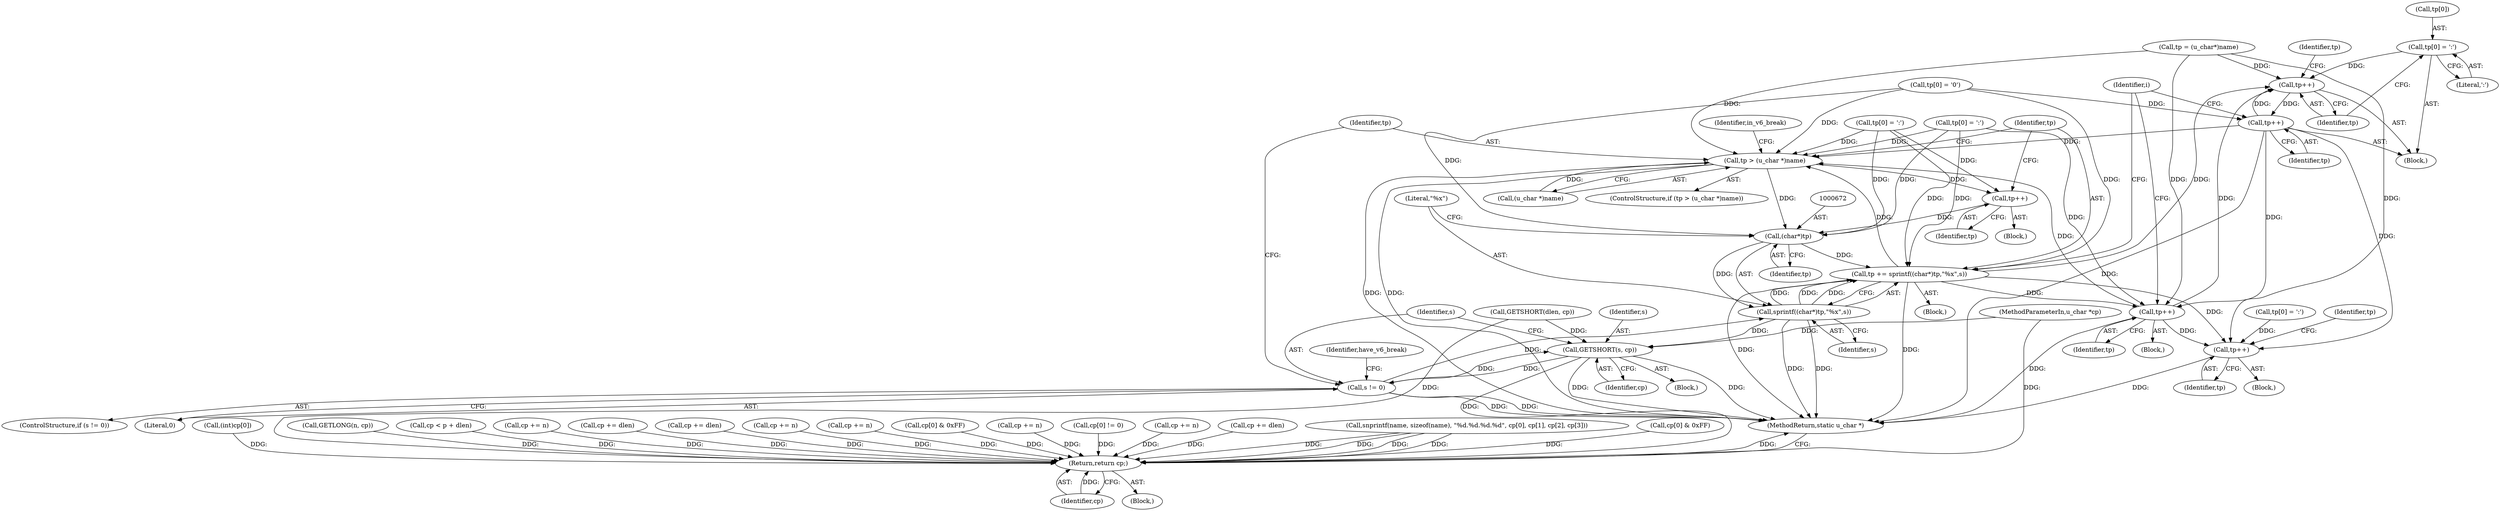 digraph "0_php-src_2fefae47716d501aec41c1102f3fd4531f070b05_0@pointer" {
"1000700" [label="(Call,tp[0] = ':')"];
"1000705" [label="(Call,tp++)"];
"1000712" [label="(Call,tp++)"];
"1000652" [label="(Call,tp > (u_char *)name)"];
"1000666" [label="(Call,tp++)"];
"1000671" [label="(Call,(char*)tp)"];
"1000668" [label="(Call,tp += sprintf((char*)tp,\"%x\",s))"];
"1000693" [label="(Call,tp++)"];
"1000724" [label="(Call,tp++)"];
"1000670" [label="(Call,sprintf((char*)tp,\"%x\",s))"];
"1000643" [label="(Call,GETSHORT(s, cp))"];
"1000647" [label="(Call,s != 0)"];
"1001216" [label="(Return,return cp;)"];
"1000673" [label="(Identifier,tp)"];
"1000699" [label="(Block,)"];
"1000718" [label="(Block,)"];
"1000667" [label="(Identifier,tp)"];
"1000757" [label="(Call,(int)cp[0])"];
"1000166" [label="(Call,GETSHORT(dlen, cp))"];
"1000705" [label="(Call,tp++)"];
"1000661" [label="(Call,tp[0] = ':')"];
"1000694" [label="(Identifier,tp)"];
"1000709" [label="(Identifier,tp)"];
"1000681" [label="(Block,)"];
"1000671" [label="(Call,(char*)tp)"];
"1001216" [label="(Return,return cp;)"];
"1000618" [label="(Call,GETLONG(n, cp))"];
"1000653" [label="(Identifier,tp)"];
"1000649" [label="(Literal,0)"];
"1000668" [label="(Call,tp += sprintf((char*)tp,\"%x\",s))"];
"1000724" [label="(Call,tp++)"];
"1000983" [label="(Call,cp < p + dlen)"];
"1000657" [label="(Block,)"];
"1001013" [label="(Call,cp += n)"];
"1000645" [label="(Identifier,cp)"];
"1001212" [label="(Call,cp += dlen)"];
"1000659" [label="(Identifier,in_v6_break)"];
"1000688" [label="(Call,tp[0] = ':')"];
"1000272" [label="(Call,cp += dlen)"];
"1000405" [label="(Call,cp += n)"];
"1000650" [label="(Block,)"];
"1000642" [label="(Block,)"];
"1001217" [label="(Identifier,cp)"];
"1000641" [label="(Identifier,i)"];
"1000707" [label="(Call,tp[0] = '0')"];
"1000680" [label="(Identifier,have_v6_break)"];
"1000670" [label="(Call,sprintf((char*)tp,\"%x\",s))"];
"1001218" [label="(MethodReturn,static u_char *)"];
"1000704" [label="(Literal,':')"];
"1000647" [label="(Call,s != 0)"];
"1000713" [label="(Identifier,tp)"];
"1000648" [label="(Identifier,s)"];
"1000652" [label="(Call,tp > (u_char *)name)"];
"1000112" [label="(Block,)"];
"1000654" [label="(Call,(u_char *)name)"];
"1000693" [label="(Call,tp++)"];
"1000674" [label="(Literal,\"%x\")"];
"1000725" [label="(Identifier,tp)"];
"1000628" [label="(Call,tp = (u_char*)name)"];
"1000728" [label="(Identifier,tp)"];
"1000646" [label="(ControlStructure,if (s != 0))"];
"1001078" [label="(Call,cp += n)"];
"1000700" [label="(Call,tp[0] = ':')"];
"1001153" [label="(Call,cp[0] & 0xFF)"];
"1000651" [label="(ControlStructure,if (tp > (u_char *)name))"];
"1000644" [label="(Identifier,s)"];
"1001195" [label="(Call,cp += n)"];
"1000801" [label="(Call,cp[0] != 0)"];
"1000351" [label="(Call,cp += n)"];
"1000701" [label="(Call,tp[0])"];
"1000490" [label="(Call,cp += dlen)"];
"1000719" [label="(Call,tp[0] = ':')"];
"1000706" [label="(Identifier,tp)"];
"1000675" [label="(Identifier,s)"];
"1000249" [label="(Call,snprintf(name, sizeof(name), \"%d.%d.%d.%d\", cp[0], cp[1], cp[2], cp[3]))"];
"1000829" [label="(Call,cp[0] & 0xFF)"];
"1000712" [label="(Call,tp++)"];
"1000666" [label="(Call,tp++)"];
"1000669" [label="(Identifier,tp)"];
"1000106" [label="(MethodParameterIn,u_char *cp)"];
"1000643" [label="(Call,GETSHORT(s, cp))"];
"1000700" -> "1000699"  [label="AST: "];
"1000700" -> "1000704"  [label="CFG: "];
"1000701" -> "1000700"  [label="AST: "];
"1000704" -> "1000700"  [label="AST: "];
"1000706" -> "1000700"  [label="CFG: "];
"1000700" -> "1000705"  [label="DDG: "];
"1000705" -> "1000699"  [label="AST: "];
"1000705" -> "1000706"  [label="CFG: "];
"1000706" -> "1000705"  [label="AST: "];
"1000709" -> "1000705"  [label="CFG: "];
"1000628" -> "1000705"  [label="DDG: "];
"1000712" -> "1000705"  [label="DDG: "];
"1000693" -> "1000705"  [label="DDG: "];
"1000668" -> "1000705"  [label="DDG: "];
"1000705" -> "1000712"  [label="DDG: "];
"1000712" -> "1000699"  [label="AST: "];
"1000712" -> "1000713"  [label="CFG: "];
"1000713" -> "1000712"  [label="AST: "];
"1000641" -> "1000712"  [label="CFG: "];
"1000712" -> "1001218"  [label="DDG: "];
"1000712" -> "1000652"  [label="DDG: "];
"1000712" -> "1000693"  [label="DDG: "];
"1000707" -> "1000712"  [label="DDG: "];
"1000712" -> "1000724"  [label="DDG: "];
"1000652" -> "1000651"  [label="AST: "];
"1000652" -> "1000654"  [label="CFG: "];
"1000653" -> "1000652"  [label="AST: "];
"1000654" -> "1000652"  [label="AST: "];
"1000659" -> "1000652"  [label="CFG: "];
"1000669" -> "1000652"  [label="CFG: "];
"1000652" -> "1001218"  [label="DDG: "];
"1000652" -> "1001218"  [label="DDG: "];
"1000688" -> "1000652"  [label="DDG: "];
"1000628" -> "1000652"  [label="DDG: "];
"1000707" -> "1000652"  [label="DDG: "];
"1000661" -> "1000652"  [label="DDG: "];
"1000693" -> "1000652"  [label="DDG: "];
"1000668" -> "1000652"  [label="DDG: "];
"1000654" -> "1000652"  [label="DDG: "];
"1000652" -> "1000666"  [label="DDG: "];
"1000652" -> "1000671"  [label="DDG: "];
"1000666" -> "1000657"  [label="AST: "];
"1000666" -> "1000667"  [label="CFG: "];
"1000667" -> "1000666"  [label="AST: "];
"1000669" -> "1000666"  [label="CFG: "];
"1000661" -> "1000666"  [label="DDG: "];
"1000666" -> "1000671"  [label="DDG: "];
"1000671" -> "1000670"  [label="AST: "];
"1000671" -> "1000673"  [label="CFG: "];
"1000672" -> "1000671"  [label="AST: "];
"1000673" -> "1000671"  [label="AST: "];
"1000674" -> "1000671"  [label="CFG: "];
"1000671" -> "1000668"  [label="DDG: "];
"1000671" -> "1000670"  [label="DDG: "];
"1000688" -> "1000671"  [label="DDG: "];
"1000707" -> "1000671"  [label="DDG: "];
"1000661" -> "1000671"  [label="DDG: "];
"1000668" -> "1000650"  [label="AST: "];
"1000668" -> "1000670"  [label="CFG: "];
"1000669" -> "1000668"  [label="AST: "];
"1000670" -> "1000668"  [label="AST: "];
"1000641" -> "1000668"  [label="CFG: "];
"1000668" -> "1001218"  [label="DDG: "];
"1000668" -> "1001218"  [label="DDG: "];
"1000670" -> "1000668"  [label="DDG: "];
"1000670" -> "1000668"  [label="DDG: "];
"1000670" -> "1000668"  [label="DDG: "];
"1000688" -> "1000668"  [label="DDG: "];
"1000707" -> "1000668"  [label="DDG: "];
"1000661" -> "1000668"  [label="DDG: "];
"1000668" -> "1000693"  [label="DDG: "];
"1000668" -> "1000724"  [label="DDG: "];
"1000693" -> "1000681"  [label="AST: "];
"1000693" -> "1000694"  [label="CFG: "];
"1000694" -> "1000693"  [label="AST: "];
"1000641" -> "1000693"  [label="CFG: "];
"1000693" -> "1001218"  [label="DDG: "];
"1000688" -> "1000693"  [label="DDG: "];
"1000628" -> "1000693"  [label="DDG: "];
"1000693" -> "1000724"  [label="DDG: "];
"1000724" -> "1000718"  [label="AST: "];
"1000724" -> "1000725"  [label="CFG: "];
"1000725" -> "1000724"  [label="AST: "];
"1000728" -> "1000724"  [label="CFG: "];
"1000724" -> "1001218"  [label="DDG: "];
"1000628" -> "1000724"  [label="DDG: "];
"1000719" -> "1000724"  [label="DDG: "];
"1000670" -> "1000675"  [label="CFG: "];
"1000674" -> "1000670"  [label="AST: "];
"1000675" -> "1000670"  [label="AST: "];
"1000670" -> "1001218"  [label="DDG: "];
"1000670" -> "1001218"  [label="DDG: "];
"1000670" -> "1000643"  [label="DDG: "];
"1000647" -> "1000670"  [label="DDG: "];
"1000643" -> "1000642"  [label="AST: "];
"1000643" -> "1000645"  [label="CFG: "];
"1000644" -> "1000643"  [label="AST: "];
"1000645" -> "1000643"  [label="AST: "];
"1000648" -> "1000643"  [label="CFG: "];
"1000643" -> "1001218"  [label="DDG: "];
"1000643" -> "1001218"  [label="DDG: "];
"1000647" -> "1000643"  [label="DDG: "];
"1000166" -> "1000643"  [label="DDG: "];
"1000106" -> "1000643"  [label="DDG: "];
"1000643" -> "1000647"  [label="DDG: "];
"1000643" -> "1001216"  [label="DDG: "];
"1000647" -> "1000646"  [label="AST: "];
"1000647" -> "1000649"  [label="CFG: "];
"1000648" -> "1000647"  [label="AST: "];
"1000649" -> "1000647"  [label="AST: "];
"1000653" -> "1000647"  [label="CFG: "];
"1000680" -> "1000647"  [label="CFG: "];
"1000647" -> "1001218"  [label="DDG: "];
"1000647" -> "1001218"  [label="DDG: "];
"1001216" -> "1000112"  [label="AST: "];
"1001216" -> "1001217"  [label="CFG: "];
"1001217" -> "1001216"  [label="AST: "];
"1001218" -> "1001216"  [label="CFG: "];
"1001216" -> "1001218"  [label="DDG: "];
"1001217" -> "1001216"  [label="DDG: "];
"1000983" -> "1001216"  [label="DDG: "];
"1001153" -> "1001216"  [label="DDG: "];
"1000829" -> "1001216"  [label="DDG: "];
"1000249" -> "1001216"  [label="DDG: "];
"1000249" -> "1001216"  [label="DDG: "];
"1000249" -> "1001216"  [label="DDG: "];
"1000249" -> "1001216"  [label="DDG: "];
"1000490" -> "1001216"  [label="DDG: "];
"1001195" -> "1001216"  [label="DDG: "];
"1000757" -> "1001216"  [label="DDG: "];
"1000272" -> "1001216"  [label="DDG: "];
"1000166" -> "1001216"  [label="DDG: "];
"1000801" -> "1001216"  [label="DDG: "];
"1001212" -> "1001216"  [label="DDG: "];
"1000405" -> "1001216"  [label="DDG: "];
"1001013" -> "1001216"  [label="DDG: "];
"1001078" -> "1001216"  [label="DDG: "];
"1000351" -> "1001216"  [label="DDG: "];
"1000618" -> "1001216"  [label="DDG: "];
"1000106" -> "1001216"  [label="DDG: "];
}
